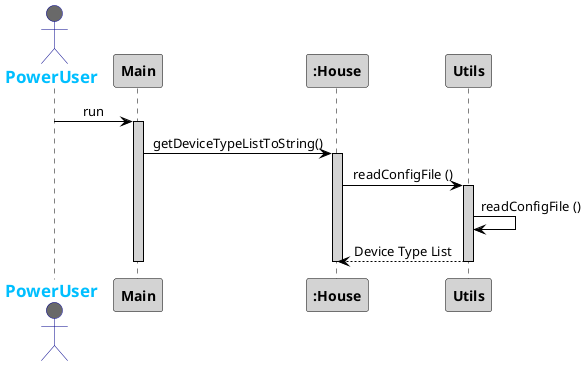 @startuml
skinparam sequenceMessageAlign center
skinparam sequence {
	ArrowColor Black
	ActorBorderColor DarkBlue
	LifeLineBorderColor black
	LifeLineBackgroundColor LightGrey

	ParticipantBorderColor Black
	ParticipantBackgroundColor LightGrey
	ParticipantFontStyle Bold

	ActorBackgroundColor DimGrey
	ActorFontColor DeepSkyBlue
	ActorFontStyle Bold
	ActorFontSize 17
	ActorFontName Aapex
}

actor PowerUser
PowerUser -> "Main": run
activate "Main"
"Main" -> ":House": getDeviceTypeListToString()
activate ":House"
":House" -> "Utils":readConfigFile ()
activate "Utils"
"Utils" -> "Utils" : readConfigFile ()
":House"<-- "Utils" : Device Type List

deactivate "Utils"
deactivate ":House"
deactivate "Main"



@enduml
